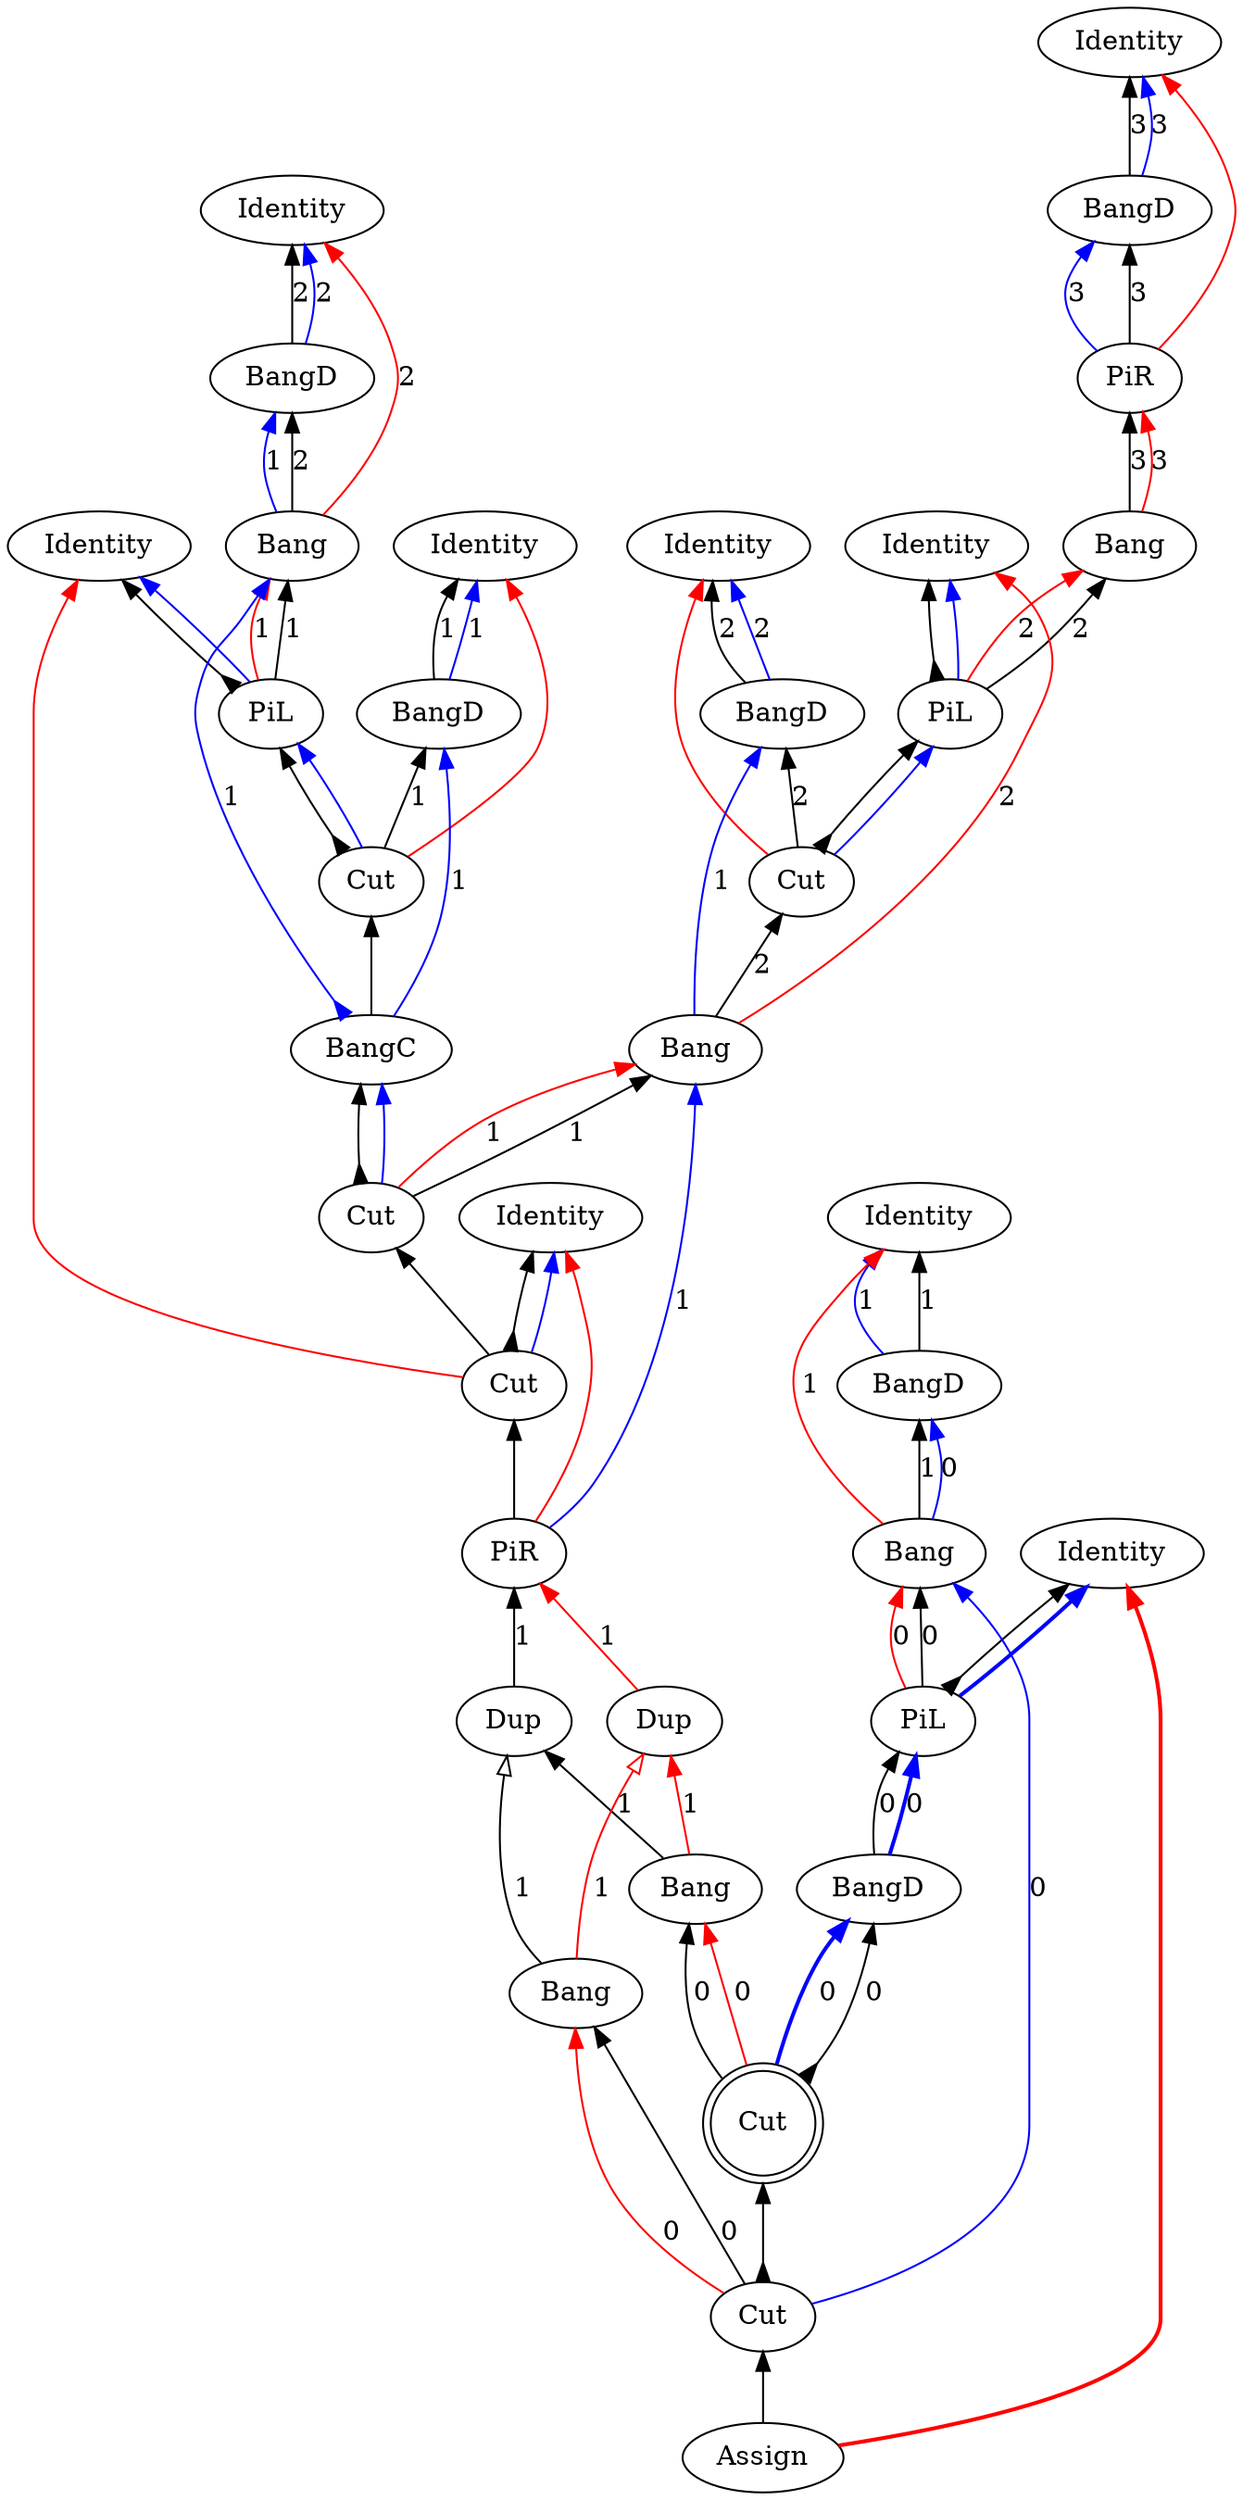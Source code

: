digraph {
rankdir="BT"
"Identity0" [label="Identity"]
"BangD1" [label="BangD"]
"PiR2" [label="PiR"]
"Bang3" [label="Bang"]
"Identity4" [label="Identity"]
"PiL5" [label="PiL"]
"Identity6" [label="Identity"]
"BangD7" [label="BangD"]
"Cut8" [label="Cut"]
"Bang9" [label="Bang"]
"Identity10" [label="Identity"]
"Identity11" [label="Identity"]
"BangD12" [label="BangD"]
"Bang13" [label="Bang"]
"Identity14" [label="Identity"]
"PiL15" [label="PiL"]
"Identity16" [label="Identity"]
"BangD17" [label="BangD"]
"Cut18" [label="Cut"]
"BangC19" [label="BangC"]
"PiR20" [label="PiR"]
"Identity21" [label="Identity"]
"BangD22" [label="BangD"]
"Bang23" [label="Bang"]
"Identity24" [label="Identity"]
"PiL25" [label="PiL"]
"BangD26" [label="BangD"]
"Assign27" [label="Assign"]
"Cut28" [label="Cut"]
"Cut29" [label="Cut"]
"Dup30" [label="Dup"]
"Dup31" [label="Dup"]
"Bang32" [label="Bang"]
"Bang33" [label="Bang"]
"Cut34" [label="Cut",shape=doublecircle]
"Cut35" [label="Cut"]
"Bang23" -> "BangD22"[color=black,weight=5,tooltip="c_bseq24",label="1",arrowhead=normal,arrowtail=none,dir=both]
"Dup30" -> "PiR20"[color=black,weight=5,tooltip="c_bseq32",label="1",arrowhead=normal,arrowtail=none,dir=both]
"Bang13" -> "BangD12"[color=black,weight=5,tooltip="c_bseq58",label="2",arrowhead=normal,arrowtail=none,dir=both]
"Bang9" -> "Cut8"[color=black,weight=5,tooltip="c_bseq67",label="2",arrowhead=normal,arrowtail=none,dir=both]
"Bang3" -> "PiR2"[color=black,weight=5,tooltip="c_bseq79",label="3",arrowhead=normal,arrowtail=none,dir=both]
"Bang32" -> "Dup30"[color=black,weight=5,tooltip="c_bseq87",label="1",arrowhead=normal,arrowtail=none,dir=both]
"Bang33" -> "Dup30"[color=black,weight=5,tooltip="c_bseq91",label="1",arrowhead=onormal,arrowtail=none,dir=both]
"Cut18" -> "PiL15"[color=black,weight=5,tooltip="c_lseq46",arrowhead=normal,arrowtail=inv,dir=both]
"Cut8" -> "PiL5"[color=black,weight=5,tooltip="c_lseq68",arrowhead=normal,arrowtail=inv,dir=both]
"Cut18" -> "BangD17"[color=black,weight=5,tooltip="c_rseq47",label="1",arrowhead=normal,arrowtail=none,dir=both]
"Cut8" -> "BangD7"[color=black,weight=5,tooltip="c_rseq69",label="2",arrowhead=normal,arrowtail=none,dir=both]
"PiL25" -> "Bang23"[color=black,weight=5,tooltip="dseq20",label="0",arrowhead=normal,arrowtail=none,dir=both]
"PiL15" -> "Bang13"[color=black,weight=5,tooltip="dseq54",label="1",arrowhead=normal,arrowtail=none,dir=both]
"Cut28" -> "Bang9"[color=black,weight=5,tooltip="dseq63",label="1",arrowhead=normal,arrowtail=none,dir=both]
"PiL5" -> "Bang3"[color=black,weight=5,tooltip="dseq76",label="2",arrowhead=normal,arrowtail=none,dir=both]
"Cut34" -> "Bang32"[color=black,weight=5,tooltip="dseq89",label="0",arrowhead=normal,arrowtail=none,dir=both]
"Cut35" -> "Bang33"[color=black,weight=5,tooltip="dseq93",label="0",arrowhead=normal,arrowtail=none,dir=both]
"PiR20" -> "Bang9"[color=blue,weight=2,tooltip="h34",label="1",arrowhead=normal,arrowtail=none,dir=both]
"Bang9" -> "BangD7"[color=blue,weight=2,tooltip="hf65",label="1",arrowhead=normal,arrowtail=none,dir=both]
"BangD7" -> "Identity6"[color=blue,weight=2,tooltip="hret73",label="2",arrowhead=normal,arrowtail=none,dir=both]
"BangD7" -> "Identity6"[color=black,weight=5,tooltip="hseq72",label="2",arrowhead=normal,arrowtail=none,dir=both]
"PiR2" -> "BangD1"[color=blue,weight=2,tooltip="i81",label="3",arrowhead=normal,arrowtail=none,dir=both]
"PiL25" -> "Identity24"[color=black,weight=5,tooltip="idseq21",arrowhead=normal,arrowtail=inv,dir=both]
"PiL15" -> "Identity14"[color=black,weight=5,tooltip="idseq55",arrowhead=normal,arrowtail=inv,dir=both]
"Cut29" -> "Identity10"[color=black,weight=5,tooltip="idseq64",arrowhead=normal,arrowtail=inv,dir=both]
"PiL5" -> "Identity4"[color=black,weight=5,tooltip="idseq77",arrowhead=normal,arrowtail=inv,dir=both]
"BangD1" -> "Identity0"[color=blue,weight=2,tooltip="iret84",label="3",arrowhead=normal,arrowtail=none,dir=both]
"BangD1" -> "Identity0"[color=black,weight=5,tooltip="iseq83",label="3",arrowhead=normal,arrowtail=none,dir=both]
"PiL25" -> "Identity24"[color=blue,weight=2,tooltip="lret19",arrowhead=normal,arrowtail=none,penwidth=2,dir=both]
"PiL15" -> "Identity14"[color=blue,weight=2,tooltip="lret53",arrowhead=normal,arrowtail=none,dir=both]
"Cut29" -> "Identity10"[color=blue,weight=2,tooltip="lret62",arrowhead=normal,arrowtail=none,dir=both]
"PiL5" -> "Identity4"[color=blue,weight=2,tooltip="lret75",arrowhead=normal,arrowtail=none,dir=both]
"BangD26" -> "PiL25"[color=blue,weight=2,tooltip="lval14",label="0",arrowhead=normal,arrowtail=none,penwidth=2,dir=both]
"Cut18" -> "PiL15"[color=blue,weight=2,tooltip="lval48",arrowhead=normal,arrowtail=none,dir=both]
"Cut8" -> "PiL5"[color=blue,weight=2,tooltip="lval70",arrowhead=normal,arrowtail=none,dir=both]
"PiL25" -> "Bang23"[color=red,weight=2,tooltip="newrret18",label="0",arrowhead=normal,arrowtail=none,dir=both]
"PiL15" -> "Bang13"[color=red,weight=2,tooltip="newrret52",label="1",arrowhead=normal,arrowtail=none,dir=both]
"Cut28" -> "Bang9"[color=red,weight=2,tooltip="newrret61",label="1",arrowhead=normal,arrowtail=none,dir=both]
"PiL5" -> "Bang3"[color=red,weight=2,tooltip="newrret74",label="2",arrowhead=normal,arrowtail=none,dir=both]
"Cut34" -> "Bang32"[color=red,weight=2,tooltip="newrret90",label="0",arrowhead=normal,arrowtail=none,dir=both]
"Cut35" -> "Bang33"[color=red,weight=2,tooltip="newrret94",label="0",arrowhead=normal,arrowtail=none,dir=both]
"Bang23" -> "Identity21"[color=red,weight=2,tooltip="newrretf23",label="1",arrowhead=normal,arrowtail=none,dir=both]
"Dup31" -> "PiR20"[color=red,weight=2,tooltip="newrretf31",label="1",arrowhead=normal,arrowtail=none,dir=both]
"Bang13" -> "Identity11"[color=red,weight=2,tooltip="newrretf57",label="2",arrowhead=normal,arrowtail=none,dir=both]
"Bang9" -> "Identity4"[color=red,weight=2,tooltip="newrretf66",label="2",arrowhead=normal,arrowtail=none,dir=both]
"Bang3" -> "PiR2"[color=red,weight=2,tooltip="newrretf78",label="3",arrowhead=normal,arrowtail=none,dir=both]
"Bang32" -> "Dup31"[color=red,weight=2,tooltip="newrretf88",label="1",arrowhead=normal,arrowtail=none,dir=both]
"Bang33" -> "Dup31"[color=red,weight=2,tooltip="newrretf92",label="1",arrowhead=onormal,arrowtail=none,dir=both]
"PiR20" -> "Identity10"[color=red,weight=2,tooltip="ret35",arrowhead=normal,arrowtail=none,dir=both]
"Cut29" -> "Identity14"[color=red,weight=2,tooltip="ret42",arrowhead=normal,arrowtail=none,dir=both]
"Assign27" -> "Identity24"[color=red,weight=2,tooltip="ret8",arrowhead=normal,arrowtail=none,penwidth=2,dir=both]
"PiR2" -> "Identity0"[color=red,weight=2,tooltip="ret82",arrowhead=normal,arrowtail=none,dir=both]
"Assign27" -> "Cut35"[color=black,weight=5,tooltip="retseq0",arrowhead=normal,arrowtail=none,dir=both]
"Cut18" -> "Identity16"[color=red,weight=2,tooltip="rval49",arrowhead=normal,arrowtail=none,dir=both]
"Cut8" -> "Identity6"[color=red,weight=2,tooltip="rval71",arrowhead=normal,arrowtail=none,dir=both]
"Cut34" -> "BangD26"[color=black,weight=5,tooltip="seq11",label="0",arrowhead=normal,arrowtail=inv,dir=both]
"PiR20" -> "Cut29"[color=black,weight=5,tooltip="seq33",arrowhead=normal,arrowtail=none,dir=both]
"Cut28" -> "BangC19"[color=black,weight=5,tooltip="seq40",arrowhead=normal,arrowtail=inv,dir=both]
"BangC19" -> "Cut18"[color=black,weight=5,tooltip="seq45",arrowhead=normal,arrowtail=none,dir=both]
"PiR2" -> "BangD1"[color=black,weight=5,tooltip="seq80",label="3",arrowhead=normal,arrowtail=none,dir=both]
"Cut35" -> "Cut34"[color=black,weight=5,tooltip="seqBC95",arrowhead=normal,arrowtail=inv,dir=both]
"Cut29" -> "Cut28"[color=black,weight=5,tooltip="seqP86",arrowhead=normal,arrowtail=none,dir=both]
"Cut34" -> "BangD26"[color=blue,weight=2,tooltip="xA9",label="0",arrowhead=normal,arrowtail=none,penwidth=2,dir=both]
"Cut35" -> "Bang23"[color=blue,weight=2,tooltip="xB10",label="0",arrowhead=normal,arrowtail=none,dir=both]
"Bang23" -> "BangD22"[color=blue,weight=2,tooltip="xBf22",label="0",arrowhead=normal,arrowtail=none,dir=both]
"BangD22" -> "Identity21"[color=blue,weight=2,tooltip="xret26",label="1",arrowhead=normal,arrowtail=none,dir=both]
"BangD26" -> "PiL25"[color=black,weight=5,tooltip="xseq16",label="0",arrowhead=normal,arrowtail=none,dir=both]
"BangD22" -> "Identity21"[color=black,weight=5,tooltip="xseq25",label="1",arrowhead=normal,arrowtail=none,dir=both]
"Cut28" -> "BangC19"[color=blue,weight=2,tooltip="y41",arrowhead=normal,arrowtail=none,dir=both]
"BangC19" -> "BangD17"[color=blue,weight=2,tooltip="yA43",label="1",arrowhead=normal,arrowtail=none,dir=both]
"BangC19" -> "Bang13"[color=blue,weight=2,tooltip="yB44",label="1",arrowhead=normal,arrowtail=inv,dir=both]
"Bang13" -> "BangD12"[color=blue,weight=2,tooltip="yBf56",label="1",arrowhead=normal,arrowtail=none,dir=both]
"BangD17" -> "Identity16"[color=blue,weight=2,tooltip="yret51",label="1",arrowhead=normal,arrowtail=none,dir=both]
"BangD12" -> "Identity11"[color=blue,weight=2,tooltip="yret60",label="2",arrowhead=normal,arrowtail=none,dir=both]
"BangD17" -> "Identity16"[color=black,weight=5,tooltip="yseq50",label="1",arrowhead=normal,arrowtail=none,dir=both]
"BangD12" -> "Identity11"[color=black,weight=5,tooltip="yseq59",label="2",arrowhead=normal,arrowtail=none,dir=both]
}
